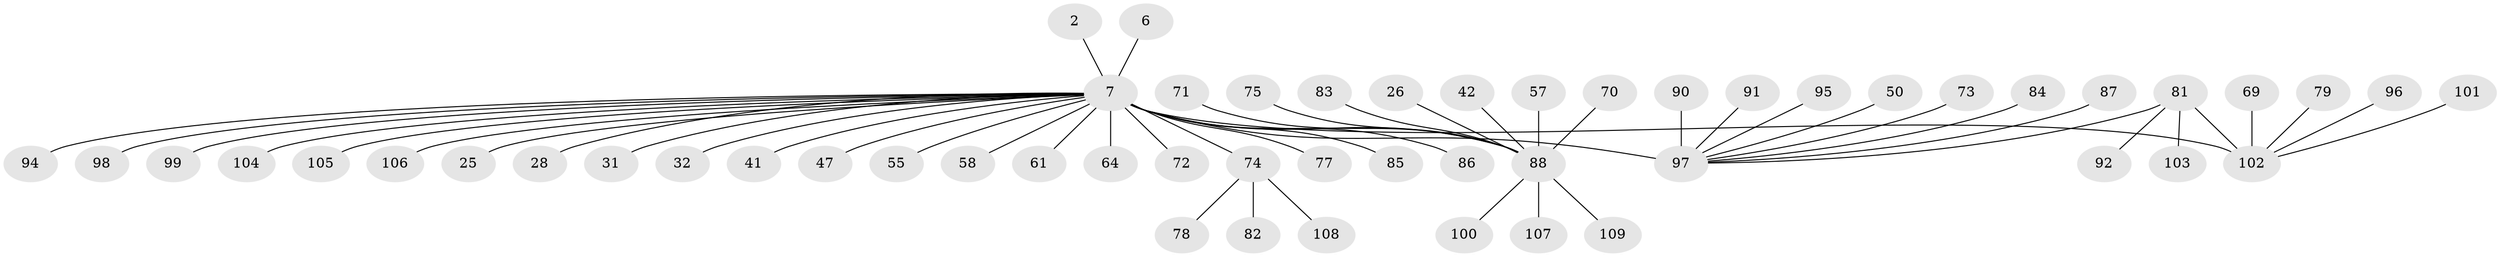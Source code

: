 // original degree distribution, {21: 0.009174311926605505, 1: 0.5596330275229358, 3: 0.08256880733944955, 17: 0.009174311926605505, 9: 0.009174311926605505, 14: 0.009174311926605505, 4: 0.05504587155963303, 6: 0.01834862385321101, 2: 0.1834862385321101, 7: 0.027522935779816515, 5: 0.03669724770642202}
// Generated by graph-tools (version 1.1) at 2025/48/03/09/25 04:48:35]
// undirected, 54 vertices, 54 edges
graph export_dot {
graph [start="1"]
  node [color=gray90,style=filled];
  2;
  6;
  7 [super="+4+1"];
  25;
  26;
  28;
  31;
  32;
  41;
  42;
  47;
  50 [super="+49"];
  55 [super="+11"];
  57 [super="+54"];
  58;
  61;
  64;
  69;
  70;
  71;
  72;
  73;
  74 [super="+51+68"];
  75;
  77 [super="+39"];
  78;
  79;
  81 [super="+46+76"];
  82;
  83;
  84;
  85;
  86;
  87 [super="+63"];
  88 [super="+15+10+16+48+80+14+24"];
  90 [super="+33"];
  91;
  92 [super="+60"];
  94;
  95;
  96;
  97 [super="+66+44"];
  98;
  99 [super="+34+62+65+3"];
  100;
  101 [super="+21"];
  102 [super="+35+93+19+27+67"];
  103;
  104;
  105 [super="+56"];
  106;
  107 [super="+89"];
  108;
  109;
  2 -- 7;
  6 -- 7;
  7 -- 32;
  7 -- 74 [weight=3];
  7 -- 94;
  7 -- 98;
  7 -- 64;
  7 -- 88 [weight=6];
  7 -- 25;
  7 -- 28;
  7 -- 47;
  7 -- 58;
  7 -- 102 [weight=3];
  7 -- 72;
  7 -- 85;
  7 -- 86;
  7 -- 31;
  7 -- 104;
  7 -- 41;
  7 -- 106;
  7 -- 61;
  7 -- 55;
  7 -- 97 [weight=8];
  7 -- 99 [weight=2];
  7 -- 77 [weight=2];
  7 -- 105 [weight=2];
  26 -- 88;
  42 -- 88;
  50 -- 97;
  57 -- 88;
  69 -- 102;
  70 -- 88;
  71 -- 88;
  73 -- 97;
  74 -- 82;
  74 -- 108;
  74 -- 78;
  75 -- 88;
  79 -- 102;
  81 -- 102 [weight=2];
  81 -- 103;
  81 -- 92;
  81 -- 97 [weight=2];
  83 -- 88;
  84 -- 97;
  87 -- 97;
  88 -- 109;
  88 -- 107 [weight=2];
  88 -- 100;
  90 -- 97;
  91 -- 97;
  95 -- 97;
  96 -- 102;
  101 -- 102;
}
